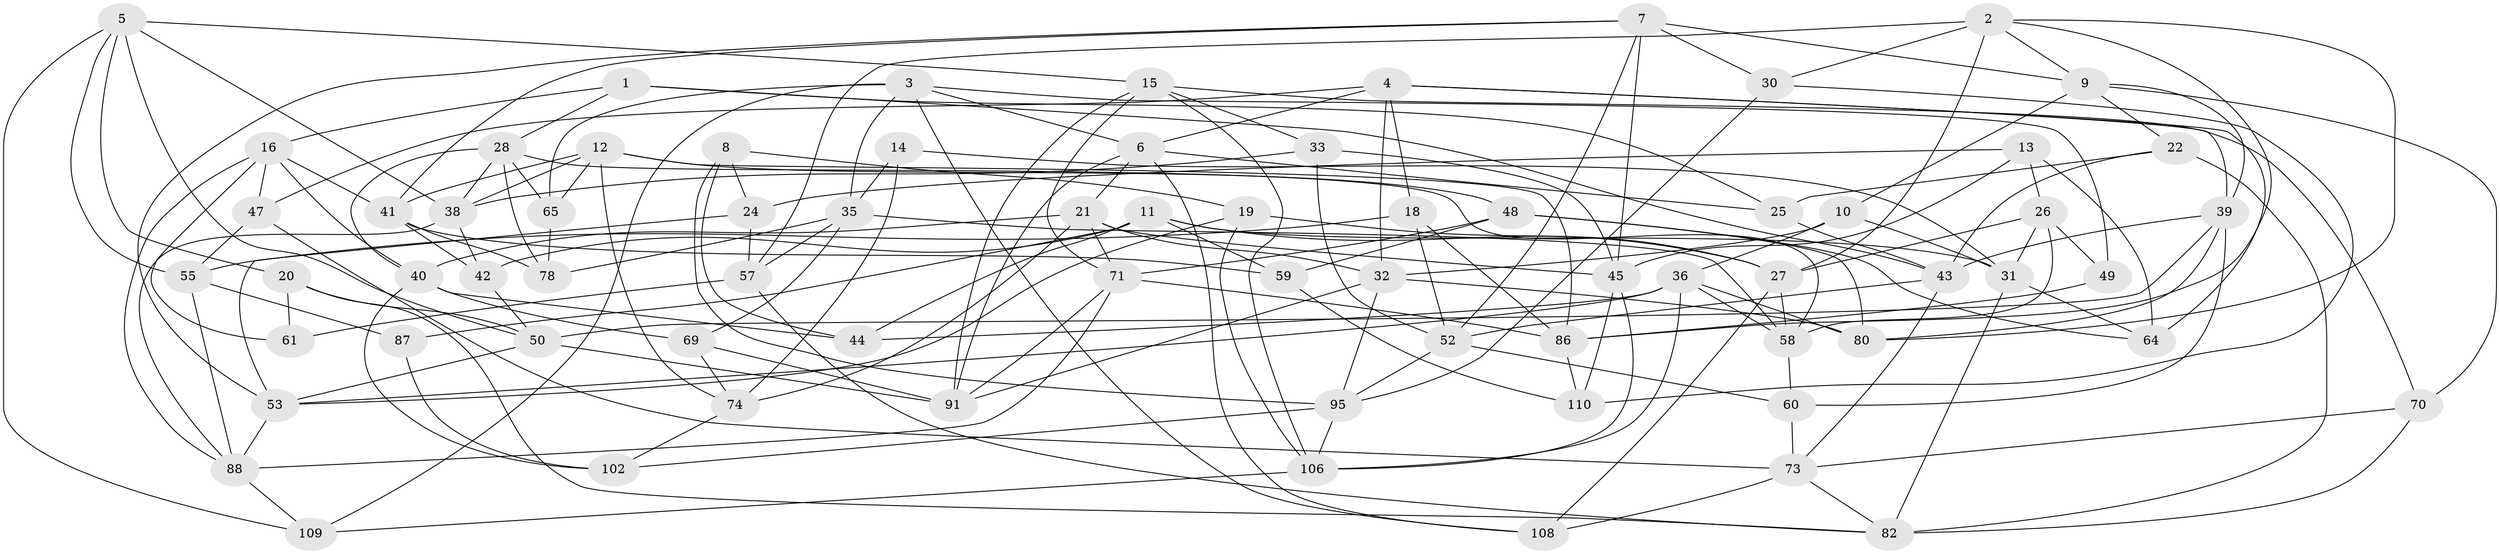 // Generated by graph-tools (version 1.1) at 2025/24/03/03/25 07:24:30]
// undirected, 72 vertices, 181 edges
graph export_dot {
graph [start="1"]
  node [color=gray90,style=filled];
  1;
  2 [super="+17"];
  3 [super="+97"];
  4 [super="+29"];
  5 [super="+85"];
  6 [super="+76"];
  7 [super="+23"];
  8;
  9 [super="+114"];
  10;
  11 [super="+72"];
  12 [super="+62"];
  13;
  14;
  15 [super="+75"];
  16 [super="+34"];
  18;
  19;
  20;
  21 [super="+83"];
  22;
  24;
  25;
  26 [super="+54"];
  27 [super="+46"];
  28 [super="+37"];
  30;
  31 [super="+104"];
  32 [super="+63"];
  33;
  35 [super="+84"];
  36 [super="+99"];
  38 [super="+67"];
  39 [super="+56"];
  40 [super="+105"];
  41 [super="+66"];
  42;
  43 [super="+101"];
  44;
  45 [super="+51"];
  47;
  48 [super="+81"];
  49;
  50 [super="+96"];
  52 [super="+94"];
  53 [super="+93"];
  55 [super="+111"];
  57 [super="+68"];
  58 [super="+90"];
  59;
  60;
  61;
  64;
  65;
  69;
  70;
  71 [super="+77"];
  73 [super="+100"];
  74 [super="+79"];
  78;
  80 [super="+92"];
  82 [super="+89"];
  86 [super="+107"];
  87;
  88 [super="+103"];
  91 [super="+98"];
  95 [super="+113"];
  102;
  106 [super="+112"];
  108;
  109;
  110;
  1 -- 25;
  1 -- 43;
  1 -- 28;
  1 -- 16;
  2 -- 27;
  2 -- 57;
  2 -- 9;
  2 -- 80;
  2 -- 86;
  2 -- 30;
  3 -- 6;
  3 -- 49;
  3 -- 65;
  3 -- 108;
  3 -- 109;
  3 -- 35;
  4 -- 18;
  4 -- 64;
  4 -- 32;
  4 -- 47;
  4 -- 39;
  4 -- 6;
  5 -- 50;
  5 -- 20;
  5 -- 55;
  5 -- 109;
  5 -- 15;
  5 -- 38;
  6 -- 91;
  6 -- 108;
  6 -- 25;
  6 -- 21;
  7 -- 30;
  7 -- 41;
  7 -- 53;
  7 -- 45;
  7 -- 9;
  7 -- 52;
  8 -- 24;
  8 -- 44;
  8 -- 19;
  8 -- 95;
  9 -- 10;
  9 -- 70;
  9 -- 39;
  9 -- 22;
  10 -- 32;
  10 -- 36;
  10 -- 31;
  11 -- 42;
  11 -- 87;
  11 -- 44;
  11 -- 27;
  11 -- 59;
  11 -- 31;
  12 -- 74;
  12 -- 41;
  12 -- 48;
  12 -- 65;
  12 -- 86;
  12 -- 38;
  13 -- 24;
  13 -- 64;
  13 -- 26;
  13 -- 45;
  14 -- 74 [weight=2];
  14 -- 35;
  14 -- 31;
  15 -- 71;
  15 -- 70;
  15 -- 91;
  15 -- 33;
  15 -- 106;
  16 -- 41;
  16 -- 61;
  16 -- 40;
  16 -- 47;
  16 -- 88;
  18 -- 55;
  18 -- 52;
  18 -- 86;
  19 -- 27;
  19 -- 106;
  19 -- 53;
  20 -- 82;
  20 -- 61;
  20 -- 50;
  21 -- 32;
  21 -- 40;
  21 -- 45;
  21 -- 71;
  21 -- 74;
  22 -- 25;
  22 -- 43;
  22 -- 82;
  24 -- 53;
  24 -- 57;
  25 -- 43;
  26 -- 49 [weight=2];
  26 -- 31;
  26 -- 27;
  26 -- 58;
  27 -- 108;
  27 -- 58;
  28 -- 65;
  28 -- 58;
  28 -- 40;
  28 -- 78;
  28 -- 38;
  30 -- 95;
  30 -- 110;
  31 -- 64;
  31 -- 82;
  32 -- 91;
  32 -- 80;
  32 -- 95;
  33 -- 38;
  33 -- 45;
  33 -- 52;
  35 -- 78;
  35 -- 69;
  35 -- 58;
  35 -- 57;
  36 -- 44;
  36 -- 58;
  36 -- 53;
  36 -- 80;
  36 -- 106;
  38 -- 42;
  38 -- 88;
  39 -- 60;
  39 -- 43;
  39 -- 50;
  39 -- 80;
  40 -- 102;
  40 -- 69;
  40 -- 44;
  41 -- 42;
  41 -- 59;
  41 -- 78;
  42 -- 50;
  43 -- 73;
  43 -- 52;
  45 -- 106;
  45 -- 110;
  47 -- 73;
  47 -- 55;
  48 -- 64;
  48 -- 80 [weight=2];
  48 -- 59;
  48 -- 71;
  49 -- 86;
  50 -- 53;
  50 -- 91;
  52 -- 60;
  52 -- 95;
  53 -- 88;
  55 -- 88;
  55 -- 87 [weight=2];
  57 -- 61 [weight=2];
  57 -- 82;
  58 -- 60;
  59 -- 110;
  60 -- 73;
  65 -- 78;
  69 -- 74;
  69 -- 91;
  70 -- 82;
  70 -- 73;
  71 -- 88;
  71 -- 91;
  71 -- 86;
  73 -- 108;
  73 -- 82;
  74 -- 102;
  86 -- 110;
  87 -- 102;
  88 -- 109;
  95 -- 106;
  95 -- 102;
  106 -- 109;
}

